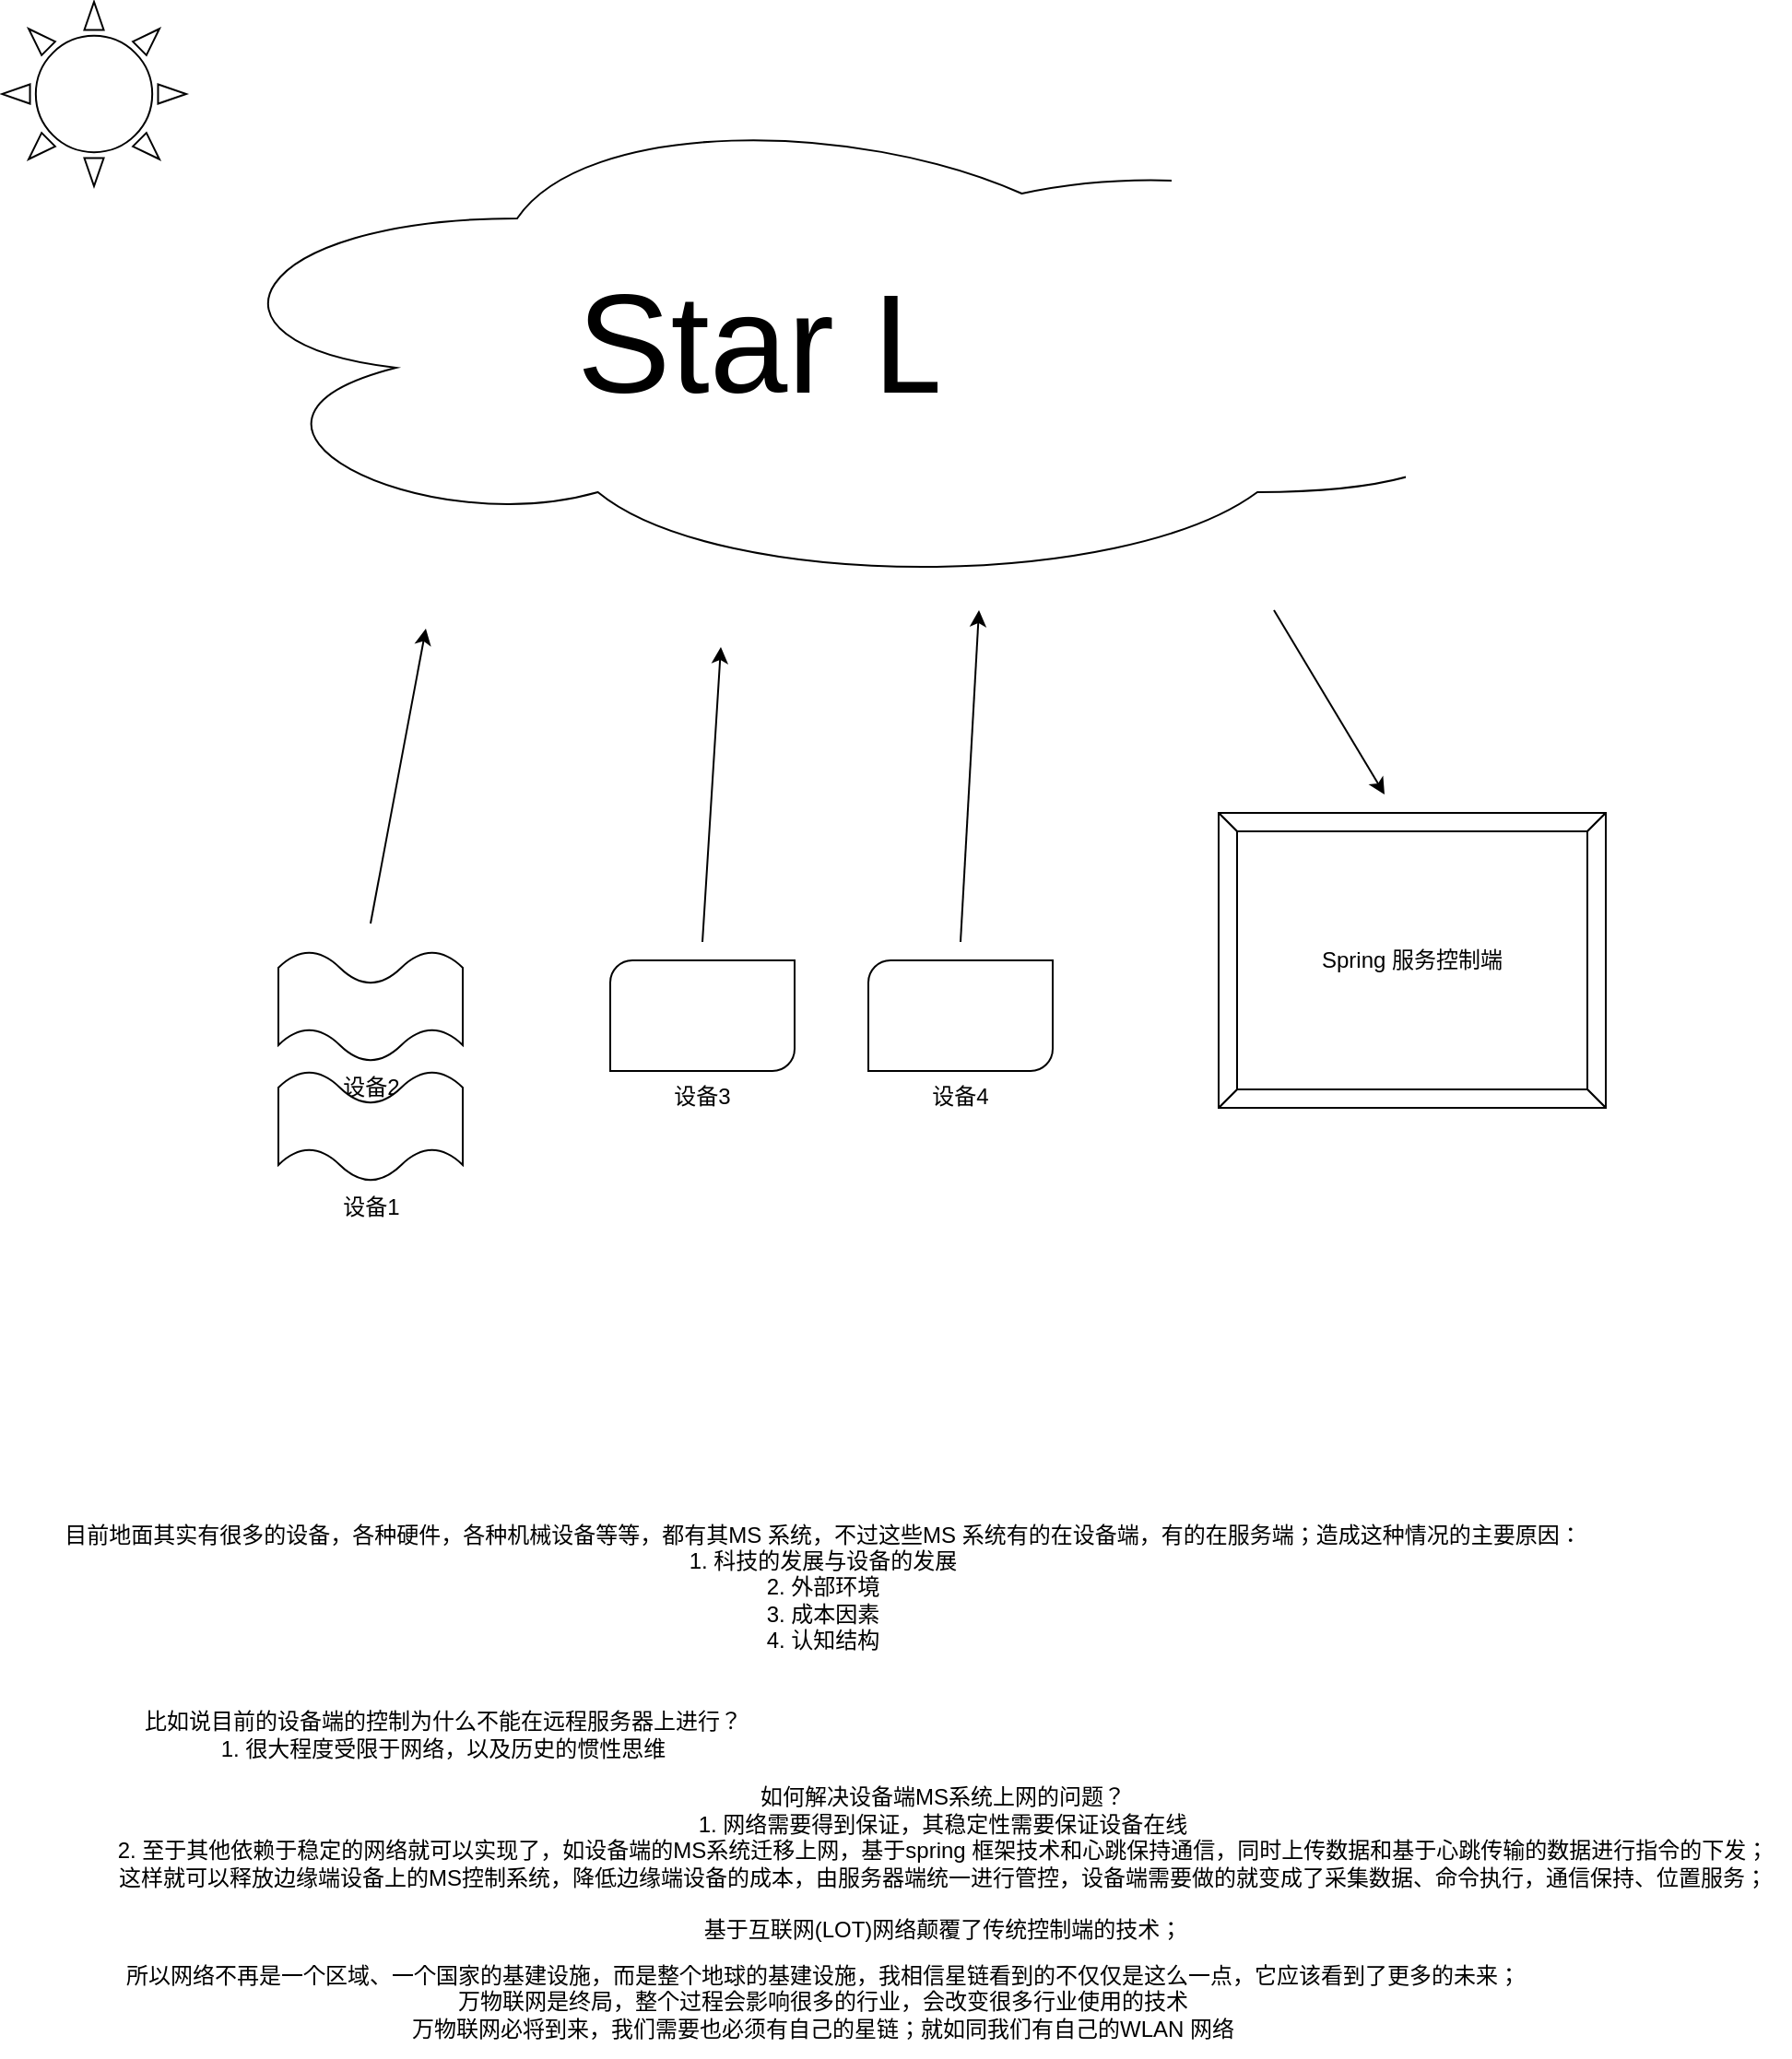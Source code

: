 <mxfile version="24.6.4" type="github">
  <diagram name="第 1 页" id="_oiRRrDQXpKoZCZsNfWV">
    <mxGraphModel dx="1050" dy="530" grid="1" gridSize="10" guides="1" tooltips="1" connect="1" arrows="1" fold="1" page="1" pageScale="1" pageWidth="827" pageHeight="1169" math="0" shadow="0">
      <root>
        <mxCell id="0" />
        <mxCell id="1" parent="0" />
        <mxCell id="ZF7Rlkpuk4chotVmWOWa-1" value="&lt;font style=&quot;font-size: 76px;&quot;&gt;Star Link&lt;/font&gt;" style="ellipse;shape=cloud;whiteSpace=wrap;html=1;" vertex="1" parent="1">
          <mxGeometry x="97" y="60" width="730" height="270" as="geometry" />
        </mxCell>
        <mxCell id="ZF7Rlkpuk4chotVmWOWa-2" value="设备2" style="verticalLabelPosition=bottom;verticalAlign=top;html=1;shape=mxgraph.basic.wave2;dy=0.3;" vertex="1" parent="1">
          <mxGeometry x="150" y="525" width="100" height="60" as="geometry" />
        </mxCell>
        <mxCell id="ZF7Rlkpuk4chotVmWOWa-4" value="设备1" style="verticalLabelPosition=bottom;verticalAlign=top;html=1;shape=mxgraph.basic.wave2;dy=0.3;" vertex="1" parent="1">
          <mxGeometry x="150" y="590" width="100" height="60" as="geometry" />
        </mxCell>
        <mxCell id="ZF7Rlkpuk4chotVmWOWa-5" value="设备3" style="verticalLabelPosition=bottom;verticalAlign=top;html=1;shape=mxgraph.basic.diag_round_rect;dx=6;whiteSpace=wrap;" vertex="1" parent="1">
          <mxGeometry x="330" y="530" width="100" height="60" as="geometry" />
        </mxCell>
        <mxCell id="ZF7Rlkpuk4chotVmWOWa-6" value="设备4" style="verticalLabelPosition=bottom;verticalAlign=top;html=1;shape=mxgraph.basic.diag_round_rect;dx=6;whiteSpace=wrap;" vertex="1" parent="1">
          <mxGeometry x="470" y="530" width="100" height="60" as="geometry" />
        </mxCell>
        <mxCell id="ZF7Rlkpuk4chotVmWOWa-7" value="" style="verticalLabelPosition=bottom;verticalAlign=top;html=1;shape=mxgraph.basic.sun" vertex="1" parent="1">
          <mxGeometry y="10" width="100" height="100" as="geometry" />
        </mxCell>
        <mxCell id="ZF7Rlkpuk4chotVmWOWa-8" value="Spring 服务控制端" style="labelPosition=center;verticalLabelPosition=middle;align=center;html=1;shape=mxgraph.basic.button;dx=10;whiteSpace=wrap;" vertex="1" parent="1">
          <mxGeometry x="660" y="450" width="210" height="160" as="geometry" />
        </mxCell>
        <mxCell id="ZF7Rlkpuk4chotVmWOWa-9" value="" style="endArrow=classic;html=1;rounded=0;" edge="1" parent="1">
          <mxGeometry width="50" height="50" relative="1" as="geometry">
            <mxPoint x="200" y="510" as="sourcePoint" />
            <mxPoint x="230" y="350" as="targetPoint" />
          </mxGeometry>
        </mxCell>
        <mxCell id="ZF7Rlkpuk4chotVmWOWa-11" value="" style="endArrow=classic;html=1;rounded=0;" edge="1" parent="1">
          <mxGeometry width="50" height="50" relative="1" as="geometry">
            <mxPoint x="380" y="520" as="sourcePoint" />
            <mxPoint x="390" y="360" as="targetPoint" />
          </mxGeometry>
        </mxCell>
        <mxCell id="ZF7Rlkpuk4chotVmWOWa-12" value="" style="endArrow=classic;html=1;rounded=0;" edge="1" parent="1">
          <mxGeometry width="50" height="50" relative="1" as="geometry">
            <mxPoint x="520" y="520" as="sourcePoint" />
            <mxPoint x="530" y="340" as="targetPoint" />
          </mxGeometry>
        </mxCell>
        <mxCell id="ZF7Rlkpuk4chotVmWOWa-13" value="" style="endArrow=classic;html=1;rounded=0;" edge="1" parent="1">
          <mxGeometry width="50" height="50" relative="1" as="geometry">
            <mxPoint x="690" y="340" as="sourcePoint" />
            <mxPoint x="750" y="440" as="targetPoint" />
          </mxGeometry>
        </mxCell>
        <mxCell id="ZF7Rlkpuk4chotVmWOWa-14" value="目前地面其实有很多的设备，各种硬件，各种机械设备等等，都有其MS 系统，不过这些MS 系统有的在设备端，有的在服务端；造成这种情况的主要原因：&lt;div&gt;1. 科技的发展与设备的发展&lt;br&gt;2. 外部环境&lt;br&gt;3. 成本因素&lt;br&gt;4. 认知结构&lt;/div&gt;" style="text;html=1;align=center;verticalAlign=middle;resizable=0;points=[];autosize=1;strokeColor=none;fillColor=none;" vertex="1" parent="1">
          <mxGeometry x="20" y="825" width="850" height="90" as="geometry" />
        </mxCell>
        <mxCell id="ZF7Rlkpuk4chotVmWOWa-15" value="比如说目前的设备端的控制为什么不能在远程服务器上进行？&lt;div&gt;1. 很大程度受限于网络，以及历史的惯性思维&lt;br&gt;&lt;/div&gt;" style="text;html=1;align=center;verticalAlign=middle;resizable=0;points=[];autosize=1;strokeColor=none;fillColor=none;" vertex="1" parent="1">
          <mxGeometry x="64" y="930" width="350" height="40" as="geometry" />
        </mxCell>
        <mxCell id="ZF7Rlkpuk4chotVmWOWa-16" value="如何解决设备端MS系统上网的问题？&lt;br&gt;1. 网络需要得到保证，其稳定性需要保证设备在线&lt;br&gt;2. 至于其他依赖于稳定的网络就可以实现了，如设备端的MS系统迁移上网，基于spring 框架技术和心跳保持通信，同时上传数据和基于心跳传输的数据进行指令的下发；&lt;br&gt;这样就可以释放边缘端设备上的MS控制系统，降低边缘端设备的成本，由服务器端统一进行管控，设备端需要做的就变成了采集数据、命令执行，通信保持、位置服务；&lt;br&gt;&lt;br&gt;基于互联网(LOT)网络颠覆了传统控制端的技术；" style="text;html=1;align=center;verticalAlign=middle;resizable=0;points=[];autosize=1;strokeColor=none;fillColor=none;" vertex="1" parent="1">
          <mxGeometry x="50" y="970" width="920" height="100" as="geometry" />
        </mxCell>
        <mxCell id="ZF7Rlkpuk4chotVmWOWa-17" value="所以网络不再是一个区域、一个国家的基建设施，而是整个地球的基建设施，我相信星链看到的不仅仅是这么一点，它应该看到了更多的未来；&lt;br&gt;万物联网是终局，整个过程会影响很多的行业，会改变很多行业使用的技术&lt;br&gt;万物联网必将到来，我们需要也必须有自己的星链；就如同我们有自己的WLAN 网络" style="text;html=1;align=center;verticalAlign=middle;resizable=0;points=[];autosize=1;strokeColor=none;fillColor=none;" vertex="1" parent="1">
          <mxGeometry x="55" y="1065" width="780" height="60" as="geometry" />
        </mxCell>
      </root>
    </mxGraphModel>
  </diagram>
</mxfile>
